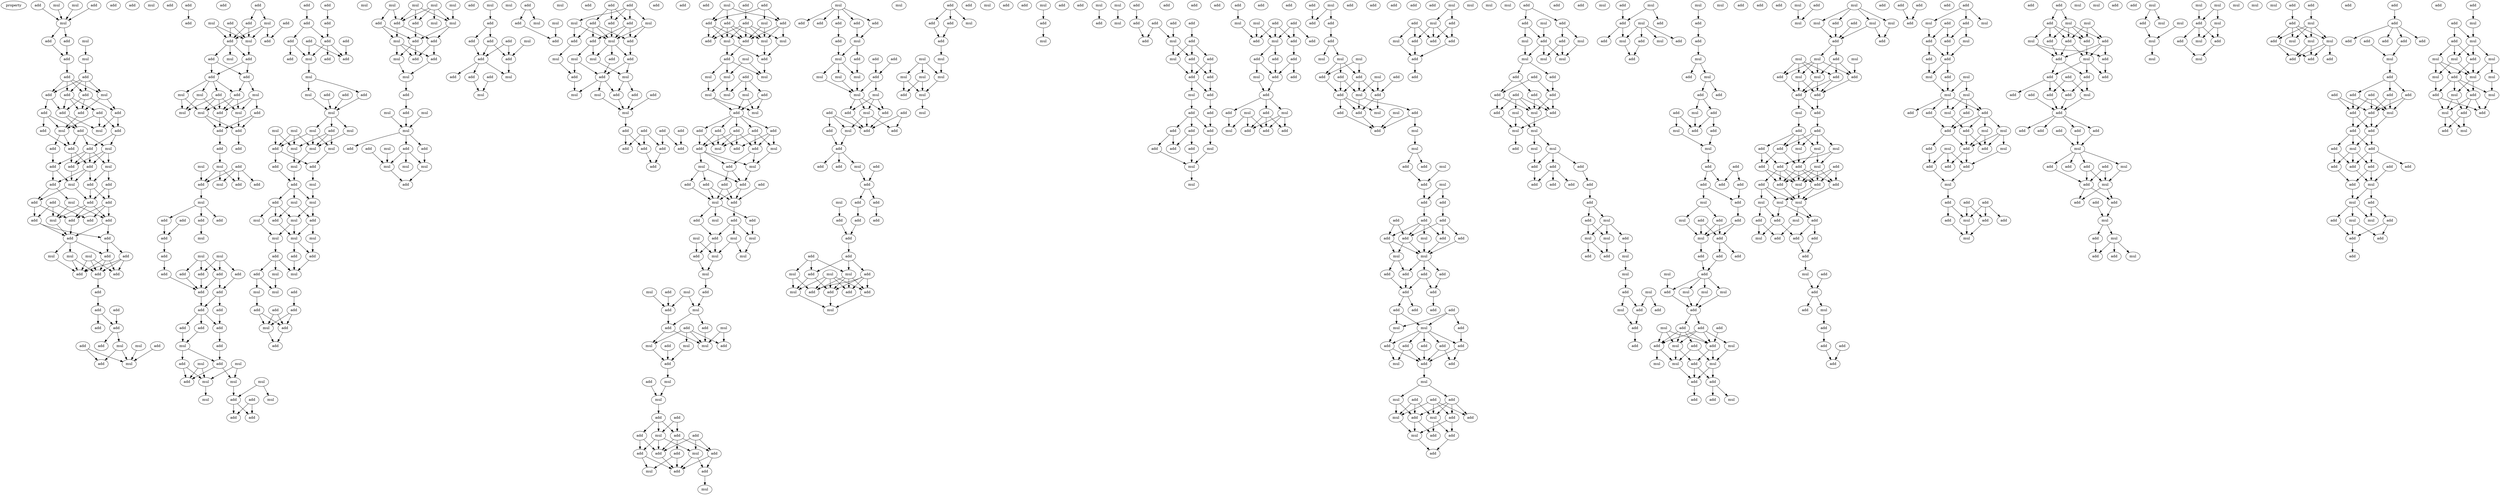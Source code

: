 digraph {
    node [fontcolor=black]
    property [mul=2,lf=1.0]
    0 [ label = add ];
    1 [ label = mul ];
    2 [ label = mul ];
    3 [ label = add ];
    4 [ label = add ];
    5 [ label = mul ];
    6 [ label = add ];
    7 [ label = add ];
    8 [ label = mul ];
    9 [ label = add ];
    10 [ label = mul ];
    11 [ label = add ];
    12 [ label = mul ];
    13 [ label = add ];
    14 [ label = add ];
    15 [ label = mul ];
    16 [ label = add ];
    17 [ label = add ];
    18 [ label = add ];
    19 [ label = add ];
    20 [ label = add ];
    21 [ label = add ];
    22 [ label = add ];
    23 [ label = add ];
    24 [ label = mul ];
    25 [ label = add ];
    26 [ label = mul ];
    27 [ label = add ];
    28 [ label = add ];
    29 [ label = add ];
    30 [ label = mul ];
    31 [ label = add ];
    32 [ label = add ];
    33 [ label = add ];
    34 [ label = mul ];
    35 [ label = add ];
    36 [ label = add ];
    37 [ label = add ];
    38 [ label = mul ];
    39 [ label = add ];
    40 [ label = add ];
    41 [ label = add ];
    42 [ label = add ];
    43 [ label = add ];
    44 [ label = mul ];
    45 [ label = add ];
    46 [ label = add ];
    47 [ label = add ];
    48 [ label = add ];
    49 [ label = mul ];
    50 [ label = add ];
    51 [ label = add ];
    52 [ label = add ];
    53 [ label = add ];
    54 [ label = mul ];
    55 [ label = mul ];
    56 [ label = add ];
    57 [ label = mul ];
    58 [ label = add ];
    59 [ label = add ];
    60 [ label = add ];
    61 [ label = add ];
    62 [ label = add ];
    63 [ label = add ];
    64 [ label = add ];
    65 [ label = add ];
    66 [ label = add ];
    67 [ label = add ];
    68 [ label = add ];
    69 [ label = add ];
    70 [ label = mul ];
    71 [ label = mul ];
    72 [ label = add ];
    73 [ label = mul ];
    74 [ label = add ];
    75 [ label = add ];
    76 [ label = add ];
    77 [ label = add ];
    78 [ label = mul ];
    79 [ label = add ];
    80 [ label = mul ];
    81 [ label = add ];
    82 [ label = add ];
    83 [ label = add ];
    84 [ label = add ];
    85 [ label = mul ];
    86 [ label = mul ];
    87 [ label = add ];
    88 [ label = add ];
    89 [ label = add ];
    90 [ label = add ];
    91 [ label = mul ];
    92 [ label = add ];
    93 [ label = mul ];
    94 [ label = add ];
    95 [ label = mul ];
    96 [ label = mul ];
    97 [ label = add ];
    98 [ label = mul ];
    99 [ label = mul ];
    100 [ label = add ];
    101 [ label = add ];
    102 [ label = add ];
    103 [ label = add ];
    104 [ label = add ];
    105 [ label = mul ];
    106 [ label = add ];
    107 [ label = mul ];
    108 [ label = add ];
    109 [ label = mul ];
    110 [ label = add ];
    111 [ label = add ];
    112 [ label = mul ];
    113 [ label = add ];
    114 [ label = add ];
    115 [ label = add ];
    116 [ label = add ];
    117 [ label = mul ];
    118 [ label = add ];
    119 [ label = add ];
    120 [ label = mul ];
    121 [ label = mul ];
    122 [ label = add ];
    123 [ label = add ];
    124 [ label = add ];
    125 [ label = add ];
    126 [ label = add ];
    127 [ label = add ];
    128 [ label = add ];
    129 [ label = add ];
    130 [ label = add ];
    131 [ label = add ];
    132 [ label = add ];
    133 [ label = add ];
    134 [ label = mul ];
    135 [ label = add ];
    136 [ label = add ];
    137 [ label = add ];
    138 [ label = mul ];
    139 [ label = mul ];
    140 [ label = mul ];
    141 [ label = add ];
    142 [ label = mul ];
    143 [ label = mul ];
    144 [ label = mul ];
    145 [ label = mul ];
    146 [ label = add ];
    147 [ label = add ];
    148 [ label = add ];
    149 [ label = add ];
    150 [ label = add ];
    151 [ label = add ];
    152 [ label = add ];
    153 [ label = add ];
    154 [ label = add ];
    155 [ label = add ];
    156 [ label = add ];
    157 [ label = add ];
    158 [ label = mul ];
    159 [ label = add ];
    160 [ label = add ];
    161 [ label = add ];
    162 [ label = mul ];
    163 [ label = mul ];
    164 [ label = mul ];
    165 [ label = add ];
    166 [ label = add ];
    167 [ label = add ];
    168 [ label = mul ];
    169 [ label = add ];
    170 [ label = mul ];
    171 [ label = mul ];
    172 [ label = mul ];
    173 [ label = mul ];
    174 [ label = add ];
    175 [ label = mul ];
    176 [ label = mul ];
    177 [ label = mul ];
    178 [ label = mul ];
    179 [ label = add ];
    180 [ label = add ];
    181 [ label = mul ];
    182 [ label = add ];
    183 [ label = mul ];
    184 [ label = mul ];
    185 [ label = add ];
    186 [ label = mul ];
    187 [ label = mul ];
    188 [ label = add ];
    189 [ label = add ];
    190 [ label = mul ];
    191 [ label = mul ];
    192 [ label = mul ];
    193 [ label = add ];
    194 [ label = add ];
    195 [ label = add ];
    196 [ label = mul ];
    197 [ label = mul ];
    198 [ label = add ];
    199 [ label = mul ];
    200 [ label = mul ];
    201 [ label = add ];
    202 [ label = add ];
    203 [ label = add ];
    204 [ label = add ];
    205 [ label = mul ];
    206 [ label = add ];
    207 [ label = add ];
    208 [ label = mul ];
    209 [ label = mul ];
    210 [ label = mul ];
    211 [ label = mul ];
    212 [ label = add ];
    213 [ label = mul ];
    214 [ label = mul ];
    215 [ label = add ];
    216 [ label = add ];
    217 [ label = mul ];
    218 [ label = add ];
    219 [ label = add ];
    220 [ label = add ];
    221 [ label = add ];
    222 [ label = mul ];
    223 [ label = mul ];
    224 [ label = add ];
    225 [ label = add ];
    226 [ label = mul ];
    227 [ label = add ];
    228 [ label = mul ];
    229 [ label = mul ];
    230 [ label = add ];
    231 [ label = add ];
    232 [ label = mul ];
    233 [ label = add ];
    234 [ label = add ];
    235 [ label = mul ];
    236 [ label = mul ];
    237 [ label = mul ];
    238 [ label = add ];
    239 [ label = mul ];
    240 [ label = add ];
    241 [ label = add ];
    242 [ label = mul ];
    243 [ label = add ];
    244 [ label = add ];
    245 [ label = add ];
    246 [ label = add ];
    247 [ label = mul ];
    248 [ label = add ];
    249 [ label = add ];
    250 [ label = mul ];
    251 [ label = add ];
    252 [ label = mul ];
    253 [ label = add ];
    254 [ label = mul ];
    255 [ label = add ];
    256 [ label = mul ];
    257 [ label = mul ];
    258 [ label = add ];
    259 [ label = add ];
    260 [ label = add ];
    261 [ label = add ];
    262 [ label = add ];
    263 [ label = add ];
    264 [ label = mul ];
    265 [ label = add ];
    266 [ label = mul ];
    267 [ label = mul ];
    268 [ label = add ];
    269 [ label = add ];
    270 [ label = add ];
    271 [ label = mul ];
    272 [ label = add ];
    273 [ label = mul ];
    274 [ label = mul ];
    275 [ label = add ];
    276 [ label = add ];
    277 [ label = add ];
    278 [ label = mul ];
    279 [ label = add ];
    280 [ label = add ];
    281 [ label = mul ];
    282 [ label = add ];
    283 [ label = mul ];
    284 [ label = mul ];
    285 [ label = add ];
    286 [ label = add ];
    287 [ label = add ];
    288 [ label = add ];
    289 [ label = add ];
    290 [ label = add ];
    291 [ label = add ];
    292 [ label = add ];
    293 [ label = add ];
    294 [ label = add ];
    295 [ label = add ];
    296 [ label = add ];
    297 [ label = add ];
    298 [ label = mul ];
    299 [ label = add ];
    300 [ label = add ];
    301 [ label = add ];
    302 [ label = mul ];
    303 [ label = add ];
    304 [ label = add ];
    305 [ label = mul ];
    306 [ label = add ];
    307 [ label = mul ];
    308 [ label = add ];
    309 [ label = mul ];
    310 [ label = add ];
    311 [ label = mul ];
    312 [ label = add ];
    313 [ label = mul ];
    314 [ label = add ];
    315 [ label = mul ];
    316 [ label = mul ];
    317 [ label = mul ];
    318 [ label = mul ];
    319 [ label = mul ];
    320 [ label = add ];
    321 [ label = mul ];
    322 [ label = add ];
    323 [ label = add ];
    324 [ label = add ];
    325 [ label = add ];
    326 [ label = add ];
    327 [ label = add ];
    328 [ label = mul ];
    329 [ label = add ];
    330 [ label = add ];
    331 [ label = add ];
    332 [ label = mul ];
    333 [ label = add ];
    334 [ label = mul ];
    335 [ label = mul ];
    336 [ label = add ];
    337 [ label = add ];
    338 [ label = add ];
    339 [ label = add ];
    340 [ label = add ];
    341 [ label = add ];
    342 [ label = mul ];
    343 [ label = add ];
    344 [ label = add ];
    345 [ label = mul ];
    346 [ label = add ];
    347 [ label = mul ];
    348 [ label = add ];
    349 [ label = mul ];
    350 [ label = mul ];
    351 [ label = add ];
    352 [ label = mul ];
    353 [ label = mul ];
    354 [ label = mul ];
    355 [ label = mul ];
    356 [ label = mul ];
    357 [ label = add ];
    358 [ label = add ];
    359 [ label = add ];
    360 [ label = mul ];
    361 [ label = add ];
    362 [ label = add ];
    363 [ label = mul ];
    364 [ label = add ];
    365 [ label = mul ];
    366 [ label = add ];
    367 [ label = mul ];
    368 [ label = add ];
    369 [ label = mul ];
    370 [ label = add ];
    371 [ label = add ];
    372 [ label = mul ];
    373 [ label = mul ];
    374 [ label = add ];
    375 [ label = add ];
    376 [ label = add ];
    377 [ label = mul ];
    378 [ label = add ];
    379 [ label = add ];
    380 [ label = add ];
    381 [ label = mul ];
    382 [ label = add ];
    383 [ label = add ];
    384 [ label = add ];
    385 [ label = add ];
    386 [ label = mul ];
    387 [ label = add ];
    388 [ label = mul ];
    389 [ label = mul ];
    390 [ label = add ];
    391 [ label = add ];
    392 [ label = add ];
    393 [ label = add ];
    394 [ label = add ];
    395 [ label = add ];
    396 [ label = mul ];
    397 [ label = add ];
    398 [ label = mul ];
    399 [ label = add ];
    400 [ label = add ];
    401 [ label = mul ];
    402 [ label = mul ];
    403 [ label = mul ];
    404 [ label = add ];
    405 [ label = mul ];
    406 [ label = mul ];
    407 [ label = mul ];
    408 [ label = add ];
    409 [ label = add ];
    410 [ label = add ];
    411 [ label = add ];
    412 [ label = add ];
    413 [ label = mul ];
    414 [ label = add ];
    415 [ label = add ];
    416 [ label = add ];
    417 [ label = add ];
    418 [ label = add ];
    419 [ label = mul ];
    420 [ label = add ];
    421 [ label = add ];
    422 [ label = add ];
    423 [ label = mul ];
    424 [ label = add ];
    425 [ label = add ];
    426 [ label = mul ];
    427 [ label = add ];
    428 [ label = add ];
    429 [ label = add ];
    430 [ label = add ];
    431 [ label = add ];
    432 [ label = add ];
    433 [ label = add ];
    434 [ label = mul ];
    435 [ label = mul ];
    436 [ label = mul ];
    437 [ label = add ];
    438 [ label = add ];
    439 [ label = add ];
    440 [ label = add ];
    441 [ label = mul ];
    442 [ label = mul ];
    443 [ label = add ];
    444 [ label = add ];
    445 [ label = mul ];
    446 [ label = add ];
    447 [ label = mul ];
    448 [ label = add ];
    449 [ label = add ];
    450 [ label = mul ];
    451 [ label = mul ];
    452 [ label = add ];
    453 [ label = mul ];
    454 [ label = mul ];
    455 [ label = mul ];
    456 [ label = add ];
    457 [ label = mul ];
    458 [ label = add ];
    459 [ label = mul ];
    460 [ label = mul ];
    461 [ label = add ];
    462 [ label = add ];
    463 [ label = mul ];
    464 [ label = add ];
    465 [ label = mul ];
    466 [ label = add ];
    467 [ label = mul ];
    468 [ label = mul ];
    469 [ label = add ];
    470 [ label = add ];
    471 [ label = add ];
    472 [ label = add ];
    473 [ label = add ];
    474 [ label = add ];
    475 [ label = add ];
    476 [ label = mul ];
    477 [ label = add ];
    478 [ label = add ];
    479 [ label = add ];
    480 [ label = mul ];
    481 [ label = add ];
    482 [ label = add ];
    483 [ label = add ];
    484 [ label = mul ];
    485 [ label = add ];
    486 [ label = add ];
    487 [ label = add ];
    488 [ label = add ];
    489 [ label = add ];
    490 [ label = add ];
    491 [ label = add ];
    492 [ label = mul ];
    493 [ label = add ];
    494 [ label = mul ];
    495 [ label = add ];
    496 [ label = mul ];
    497 [ label = add ];
    498 [ label = add ];
    499 [ label = add ];
    500 [ label = add ];
    501 [ label = mul ];
    502 [ label = mul ];
    503 [ label = mul ];
    504 [ label = add ];
    505 [ label = add ];
    506 [ label = add ];
    507 [ label = add ];
    508 [ label = add ];
    509 [ label = add ];
    510 [ label = add ];
    511 [ label = add ];
    512 [ label = add ];
    513 [ label = mul ];
    514 [ label = add ];
    515 [ label = add ];
    516 [ label = mul ];
    517 [ label = add ];
    518 [ label = add ];
    519 [ label = mul ];
    520 [ label = add ];
    521 [ label = add ];
    522 [ label = add ];
    523 [ label = mul ];
    524 [ label = add ];
    525 [ label = mul ];
    526 [ label = add ];
    527 [ label = add ];
    528 [ label = add ];
    529 [ label = mul ];
    530 [ label = mul ];
    531 [ label = mul ];
    532 [ label = mul ];
    533 [ label = add ];
    534 [ label = add ];
    535 [ label = add ];
    536 [ label = add ];
    537 [ label = mul ];
    538 [ label = add ];
    539 [ label = add ];
    540 [ label = mul ];
    541 [ label = add ];
    542 [ label = add ];
    543 [ label = add ];
    544 [ label = mul ];
    545 [ label = mul ];
    546 [ label = add ];
    547 [ label = mul ];
    548 [ label = add ];
    549 [ label = add ];
    550 [ label = mul ];
    551 [ label = add ];
    552 [ label = add ];
    553 [ label = mul ];
    554 [ label = add ];
    555 [ label = add ];
    556 [ label = add ];
    557 [ label = add ];
    558 [ label = add ];
    559 [ label = add ];
    560 [ label = add ];
    561 [ label = add ];
    562 [ label = mul ];
    563 [ label = add ];
    564 [ label = mul ];
    565 [ label = mul ];
    566 [ label = add ];
    567 [ label = add ];
    568 [ label = add ];
    569 [ label = add ];
    570 [ label = add ];
    571 [ label = add ];
    572 [ label = add ];
    573 [ label = add ];
    574 [ label = add ];
    575 [ label = add ];
    576 [ label = mul ];
    577 [ label = mul ];
    578 [ label = add ];
    579 [ label = add ];
    580 [ label = add ];
    581 [ label = add ];
    582 [ label = add ];
    583 [ label = add ];
    584 [ label = add ];
    585 [ label = add ];
    586 [ label = mul ];
    587 [ label = mul ];
    588 [ label = add ];
    589 [ label = mul ];
    590 [ label = add ];
    591 [ label = add ];
    592 [ label = mul ];
    593 [ label = add ];
    594 [ label = add ];
    595 [ label = mul ];
    596 [ label = add ];
    597 [ label = mul ];
    598 [ label = add ];
    599 [ label = add ];
    600 [ label = add ];
    601 [ label = add ];
    602 [ label = add ];
    603 [ label = add ];
    604 [ label = add ];
    605 [ label = mul ];
    606 [ label = mul ];
    607 [ label = add ];
    608 [ label = mul ];
    609 [ label = add ];
    610 [ label = add ];
    611 [ label = add ];
    612 [ label = add ];
    613 [ label = mul ];
    614 [ label = mul ];
    615 [ label = add ];
    616 [ label = mul ];
    617 [ label = add ];
    618 [ label = add ];
    619 [ label = add ];
    620 [ label = mul ];
    621 [ label = add ];
    622 [ label = mul ];
    623 [ label = mul ];
    624 [ label = add ];
    625 [ label = add ];
    626 [ label = mul ];
    627 [ label = mul ];
    628 [ label = mul ];
    629 [ label = add ];
    630 [ label = add ];
    631 [ label = add ];
    632 [ label = add ];
    633 [ label = add ];
    634 [ label = add ];
    635 [ label = add ];
    636 [ label = mul ];
    637 [ label = mul ];
    638 [ label = add ];
    639 [ label = add ];
    640 [ label = mul ];
    641 [ label = mul ];
    642 [ label = add ];
    643 [ label = add ];
    644 [ label = mul ];
    645 [ label = mul ];
    646 [ label = add ];
    647 [ label = add ];
    648 [ label = add ];
    649 [ label = add ];
    650 [ label = add ];
    651 [ label = add ];
    652 [ label = add ];
    653 [ label = add ];
    654 [ label = mul ];
    655 [ label = add ];
    656 [ label = add ];
    657 [ label = mul ];
    658 [ label = mul ];
    659 [ label = add ];
    660 [ label = add ];
    661 [ label = mul ];
    662 [ label = add ];
    663 [ label = mul ];
    664 [ label = mul ];
    665 [ label = mul ];
    666 [ label = add ];
    667 [ label = add ];
    668 [ label = mul ];
    669 [ label = add ];
    670 [ label = add ];
    671 [ label = add ];
    672 [ label = add ];
    673 [ label = mul ];
    674 [ label = mul ];
    675 [ label = add ];
    676 [ label = add ];
    677 [ label = add ];
    678 [ label = mul ];
    679 [ label = mul ];
    680 [ label = add ];
    681 [ label = add ];
    682 [ label = add ];
    683 [ label = mul ];
    684 [ label = mul ];
    685 [ label = add ];
    686 [ label = add ];
    687 [ label = add ];
    688 [ label = mul ];
    689 [ label = add ];
    690 [ label = mul ];
    691 [ label = add ];
    692 [ label = add ];
    693 [ label = mul ];
    694 [ label = add ];
    695 [ label = add ];
    696 [ label = add ];
    697 [ label = add ];
    698 [ label = add ];
    699 [ label = mul ];
    700 [ label = mul ];
    701 [ label = add ];
    702 [ label = add ];
    703 [ label = add ];
    704 [ label = add ];
    705 [ label = add ];
    706 [ label = add ];
    707 [ label = add ];
    708 [ label = mul ];
    709 [ label = mul ];
    710 [ label = add ];
    711 [ label = add ];
    712 [ label = add ];
    713 [ label = add ];
    714 [ label = mul ];
    715 [ label = add ];
    716 [ label = add ];
    717 [ label = add ];
    718 [ label = mul ];
    719 [ label = add ];
    720 [ label = add ];
    721 [ label = mul ];
    722 [ label = mul ];
    723 [ label = mul ];
    724 [ label = add ];
    725 [ label = add ];
    726 [ label = add ];
    727 [ label = add ];
    728 [ label = mul ];
    729 [ label = add ];
    730 [ label = mul ];
    731 [ label = add ];
    732 [ label = mul ];
    733 [ label = add ];
    734 [ label = mul ];
    735 [ label = add ];
    736 [ label = mul ];
    737 [ label = mul ];
    738 [ label = add ];
    739 [ label = add ];
    740 [ label = add ];
    741 [ label = add ];
    742 [ label = mul ];
    743 [ label = mul ];
    744 [ label = add ];
    745 [ label = mul ];
    746 [ label = mul ];
    747 [ label = mul ];
    748 [ label = mul ];
    749 [ label = mul ];
    750 [ label = add ];
    751 [ label = add ];
    752 [ label = add ];
    753 [ label = add ];
    754 [ label = mul ];
    755 [ label = mul ];
    756 [ label = mul ];
    757 [ label = add ];
    758 [ label = add ];
    759 [ label = mul ];
    760 [ label = add ];
    761 [ label = add ];
    762 [ label = mul ];
    763 [ label = add ];
    764 [ label = add ];
    765 [ label = add ];
    766 [ label = mul ];
    767 [ label = add ];
    768 [ label = add ];
    769 [ label = add ];
    770 [ label = add ];
    771 [ label = mul ];
    772 [ label = mul ];
    773 [ label = mul ];
    774 [ label = add ];
    775 [ label = add ];
    776 [ label = add ];
    777 [ label = mul ];
    778 [ label = add ];
    779 [ label = add ];
    780 [ label = add ];
    781 [ label = add ];
    782 [ label = add ];
    783 [ label = mul ];
    784 [ label = add ];
    785 [ label = mul ];
    786 [ label = mul ];
    787 [ label = mul ];
    788 [ label = add ];
    789 [ label = add ];
    790 [ label = mul ];
    791 [ label = add ];
    792 [ label = mul ];
    793 [ label = add ];
    794 [ label = add ];
    795 [ label = add ];
    796 [ label = add ];
    797 [ label = add ];
    798 [ label = mul ];
    799 [ label = add ];
    800 [ label = add ];
    801 [ label = add ];
    802 [ label = add ];
    803 [ label = add ];
    804 [ label = mul ];
    805 [ label = add ];
    806 [ label = add ];
    807 [ label = add ];
    808 [ label = add ];
    809 [ label = add ];
    810 [ label = add ];
    811 [ label = add ];
    812 [ label = add ];
    813 [ label = mul ];
    814 [ label = add ];
    815 [ label = mul ];
    816 [ label = mul ];
    817 [ label = add ];
    818 [ label = add ];
    819 [ label = add ];
    820 [ label = add ];
    821 [ label = mul ];
    822 [ label = mul ];
    823 [ label = add ];
    824 [ label = mul ];
    825 [ label = mul ];
    826 [ label = add ];
    827 [ label = add ];
    828 [ label = add ];
    829 [ label = add ];
    830 [ label = mul ];
    831 [ label = mul ];
    832 [ label = mul ];
    833 [ label = add ];
    834 [ label = add ];
    835 [ label = mul ];
    836 [ label = mul ];
    837 [ label = add ];
    838 [ label = add ];
    839 [ label = add ];
    840 [ label = add ];
    841 [ label = add ];
    842 [ label = add ];
    843 [ label = mul ];
    844 [ label = add ];
    845 [ label = add ];
    846 [ label = add ];
    847 [ label = add ];
    848 [ label = mul ];
    849 [ label = add ];
    850 [ label = add ];
    851 [ label = mul ];
    852 [ label = add ];
    853 [ label = mul ];
    854 [ label = mul ];
    855 [ label = add ];
    856 [ label = add ];
    857 [ label = add ];
    858 [ label = add ];
    859 [ label = mul ];
    860 [ label = add ];
    861 [ label = mul ];
    862 [ label = add ];
    863 [ label = add ];
    864 [ label = add ];
    865 [ label = add ];
    866 [ label = add ];
    867 [ label = add ];
    868 [ label = add ];
    869 [ label = add ];
    870 [ label = mul ];
    871 [ label = add ];
    872 [ label = add ];
    873 [ label = add ];
    874 [ label = add ];
    875 [ label = add ];
    876 [ label = add ];
    877 [ label = add ];
    878 [ label = add ];
    879 [ label = mul ];
    880 [ label = add ];
    881 [ label = mul ];
    882 [ label = add ];
    883 [ label = add ];
    884 [ label = add ];
    885 [ label = mul ];
    886 [ label = add ];
    887 [ label = mul ];
    888 [ label = add ];
    889 [ label = add ];
    890 [ label = add ];
    891 [ label = mul ];
    892 [ label = mul ];
    893 [ label = add ];
    894 [ label = mul ];
    895 [ label = add ];
    896 [ label = mul ];
    897 [ label = add ];
    898 [ label = add ];
    899 [ label = add ];
    900 [ label = mul ];
    901 [ label = mul ];
    902 [ label = add ];
    903 [ label = mul ];
    904 [ label = mul ];
    905 [ label = mul ];
    906 [ label = mul ];
    907 [ label = mul ];
    908 [ label = mul ];
    909 [ label = add ];
    910 [ label = mul ];
    911 [ label = add ];
    912 [ label = mul ];
    913 [ label = mul ];
    914 [ label = add ];
    915 [ label = mul ];
    916 [ label = mul ];
    917 [ label = add ];
    918 [ label = add ];
    919 [ label = add ];
    920 [ label = add ];
    921 [ label = mul ];
    922 [ label = mul ];
    923 [ label = mul ];
    924 [ label = add ];
    925 [ label = mul ];
    926 [ label = add ];
    927 [ label = add ];
    928 [ label = add ];
    929 [ label = add ];
    930 [ label = add ];
    931 [ label = add ];
    932 [ label = add ];
    933 [ label = add ];
    934 [ label = add ];
    935 [ label = add ];
    936 [ label = mul ];
    937 [ label = add ];
    938 [ label = add ];
    939 [ label = add ];
    940 [ label = add ];
    941 [ label = add ];
    942 [ label = add ];
    943 [ label = add ];
    944 [ label = add ];
    945 [ label = mul ];
    946 [ label = add ];
    947 [ label = add ];
    948 [ label = add ];
    949 [ label = add ];
    950 [ label = add ];
    951 [ label = mul ];
    952 [ label = add ];
    953 [ label = add ];
    954 [ label = add ];
    955 [ label = add ];
    956 [ label = add ];
    957 [ label = add ];
    958 [ label = mul ];
    959 [ label = mul ];
    960 [ label = add ];
    961 [ label = add ];
    962 [ label = mul ];
    963 [ label = mul ];
    964 [ label = add ];
    965 [ label = add ];
    966 [ label = add ];
    967 [ label = add ];
    968 [ label = add ];
    969 [ label = mul ];
    970 [ label = add ];
    971 [ label = mul ];
    972 [ label = add ];
    973 [ label = mul ];
    974 [ label = add ];
    975 [ label = mul ];
    976 [ label = mul ];
    977 [ label = add ];
    978 [ label = mul ];
    979 [ label = mul ];
    980 [ label = mul ];
    981 [ label = mul ];
    982 [ label = add ];
    983 [ label = mul ];
    984 [ label = add ];
    985 [ label = mul ];
    986 [ label = add ];
    987 [ label = add ];
    988 [ label = add ];
    989 [ label = mul ];
    0 -> 5 [ name = 0 ];
    1 -> 5 [ name = 1 ];
    2 -> 5 [ name = 2 ];
    4 -> 5 [ name = 3 ];
    5 -> 6 [ name = 4 ];
    5 -> 9 [ name = 5 ];
    6 -> 11 [ name = 6 ];
    9 -> 11 [ name = 7 ];
    10 -> 12 [ name = 8 ];
    11 -> 13 [ name = 9 ];
    12 -> 14 [ name = 10 ];
    13 -> 15 [ name = 11 ];
    13 -> 16 [ name = 12 ];
    13 -> 17 [ name = 13 ];
    13 -> 18 [ name = 14 ];
    14 -> 15 [ name = 15 ];
    14 -> 16 [ name = 16 ];
    14 -> 17 [ name = 17 ];
    14 -> 18 [ name = 18 ];
    15 -> 21 [ name = 19 ];
    15 -> 23 [ name = 20 ];
    16 -> 19 [ name = 21 ];
    16 -> 20 [ name = 22 ];
    16 -> 21 [ name = 23 ];
    17 -> 20 [ name = 24 ];
    17 -> 22 [ name = 25 ];
    18 -> 20 [ name = 26 ];
    18 -> 21 [ name = 27 ];
    18 -> 23 [ name = 28 ];
    19 -> 24 [ name = 29 ];
    19 -> 26 [ name = 30 ];
    19 -> 27 [ name = 31 ];
    20 -> 25 [ name = 32 ];
    20 -> 26 [ name = 33 ];
    21 -> 24 [ name = 34 ];
    22 -> 24 [ name = 35 ];
    22 -> 25 [ name = 36 ];
    22 -> 28 [ name = 37 ];
    23 -> 26 [ name = 38 ];
    23 -> 27 [ name = 39 ];
    24 -> 31 [ name = 40 ];
    24 -> 32 [ name = 41 ];
    25 -> 29 [ name = 42 ];
    25 -> 30 [ name = 43 ];
    25 -> 31 [ name = 44 ];
    27 -> 29 [ name = 45 ];
    27 -> 30 [ name = 46 ];
    28 -> 31 [ name = 47 ];
    29 -> 33 [ name = 48 ];
    29 -> 34 [ name = 49 ];
    29 -> 35 [ name = 50 ];
    29 -> 36 [ name = 51 ];
    30 -> 33 [ name = 52 ];
    30 -> 34 [ name = 53 ];
    30 -> 35 [ name = 54 ];
    31 -> 33 [ name = 55 ];
    31 -> 35 [ name = 56 ];
    32 -> 36 [ name = 57 ];
    33 -> 37 [ name = 58 ];
    33 -> 38 [ name = 59 ];
    33 -> 40 [ name = 60 ];
    34 -> 37 [ name = 61 ];
    34 -> 39 [ name = 62 ];
    35 -> 38 [ name = 63 ];
    36 -> 38 [ name = 64 ];
    36 -> 40 [ name = 65 ];
    37 -> 42 [ name = 66 ];
    37 -> 43 [ name = 67 ];
    38 -> 42 [ name = 68 ];
    38 -> 45 [ name = 69 ];
    39 -> 42 [ name = 70 ];
    39 -> 43 [ name = 71 ];
    40 -> 44 [ name = 72 ];
    40 -> 45 [ name = 73 ];
    41 -> 46 [ name = 74 ];
    41 -> 49 [ name = 75 ];
    41 -> 50 [ name = 76 ];
    42 -> 47 [ name = 77 ];
    42 -> 48 [ name = 78 ];
    42 -> 49 [ name = 79 ];
    43 -> 46 [ name = 80 ];
    43 -> 47 [ name = 81 ];
    43 -> 48 [ name = 82 ];
    44 -> 47 [ name = 83 ];
    44 -> 49 [ name = 84 ];
    45 -> 48 [ name = 85 ];
    45 -> 50 [ name = 86 ];
    47 -> 51 [ name = 87 ];
    47 -> 52 [ name = 88 ];
    48 -> 51 [ name = 89 ];
    49 -> 51 [ name = 90 ];
    50 -> 51 [ name = 91 ];
    50 -> 52 [ name = 92 ];
    51 -> 54 [ name = 93 ];
    51 -> 56 [ name = 94 ];
    51 -> 57 [ name = 95 ];
    52 -> 53 [ name = 96 ];
    52 -> 56 [ name = 97 ];
    53 -> 58 [ name = 98 ];
    53 -> 59 [ name = 99 ];
    53 -> 60 [ name = 100 ];
    54 -> 58 [ name = 101 ];
    55 -> 58 [ name = 102 ];
    55 -> 59 [ name = 103 ];
    55 -> 60 [ name = 104 ];
    56 -> 58 [ name = 105 ];
    56 -> 59 [ name = 106 ];
    56 -> 60 [ name = 107 ];
    57 -> 58 [ name = 108 ];
    57 -> 60 [ name = 109 ];
    60 -> 61 [ name = 110 ];
    61 -> 62 [ name = 111 ];
    62 -> 65 [ name = 112 ];
    62 -> 66 [ name = 113 ];
    64 -> 66 [ name = 114 ];
    66 -> 69 [ name = 115 ];
    66 -> 71 [ name = 116 ];
    67 -> 73 [ name = 117 ];
    68 -> 72 [ name = 118 ];
    68 -> 73 [ name = 119 ];
    70 -> 73 [ name = 120 ];
    71 -> 72 [ name = 121 ];
    71 -> 73 [ name = 122 ];
    74 -> 75 [ name = 123 ];
    77 -> 79 [ name = 124 ];
    77 -> 80 [ name = 125 ];
    78 -> 83 [ name = 126 ];
    78 -> 85 [ name = 127 ];
    79 -> 83 [ name = 128 ];
    79 -> 85 [ name = 129 ];
    80 -> 83 [ name = 130 ];
    80 -> 84 [ name = 131 ];
    80 -> 85 [ name = 132 ];
    81 -> 83 [ name = 133 ];
    81 -> 85 [ name = 134 ];
    82 -> 84 [ name = 135 ];
    83 -> 86 [ name = 136 ];
    83 -> 87 [ name = 137 ];
    83 -> 88 [ name = 138 ];
    85 -> 88 [ name = 139 ];
    87 -> 89 [ name = 140 ];
    87 -> 90 [ name = 141 ];
    88 -> 89 [ name = 142 ];
    88 -> 90 [ name = 143 ];
    89 -> 92 [ name = 144 ];
    89 -> 93 [ name = 145 ];
    90 -> 91 [ name = 146 ];
    90 -> 92 [ name = 147 ];
    90 -> 94 [ name = 148 ];
    90 -> 95 [ name = 149 ];
    91 -> 96 [ name = 150 ];
    91 -> 99 [ name = 151 ];
    92 -> 96 [ name = 152 ];
    92 -> 97 [ name = 153 ];
    92 -> 98 [ name = 154 ];
    93 -> 97 [ name = 155 ];
    93 -> 98 [ name = 156 ];
    93 -> 100 [ name = 157 ];
    94 -> 96 [ name = 158 ];
    94 -> 97 [ name = 159 ];
    94 -> 98 [ name = 160 ];
    94 -> 99 [ name = 161 ];
    95 -> 97 [ name = 162 ];
    95 -> 99 [ name = 163 ];
    96 -> 101 [ name = 164 ];
    96 -> 102 [ name = 165 ];
    97 -> 101 [ name = 166 ];
    98 -> 102 [ name = 167 ];
    100 -> 101 [ name = 168 ];
    100 -> 102 [ name = 169 ];
    101 -> 103 [ name = 170 ];
    102 -> 104 [ name = 171 ];
    103 -> 105 [ name = 172 ];
    105 -> 108 [ name = 173 ];
    105 -> 109 [ name = 174 ];
    105 -> 110 [ name = 175 ];
    106 -> 108 [ name = 176 ];
    106 -> 109 [ name = 177 ];
    106 -> 110 [ name = 178 ];
    106 -> 111 [ name = 179 ];
    107 -> 108 [ name = 180 ];
    108 -> 112 [ name = 181 ];
    112 -> 113 [ name = 182 ];
    112 -> 115 [ name = 183 ];
    112 -> 116 [ name = 184 ];
    113 -> 117 [ name = 185 ];
    114 -> 118 [ name = 186 ];
    115 -> 118 [ name = 187 ];
    118 -> 119 [ name = 188 ];
    119 -> 126 [ name = 189 ];
    120 -> 122 [ name = 190 ];
    120 -> 124 [ name = 191 ];
    120 -> 125 [ name = 192 ];
    121 -> 122 [ name = 193 ];
    121 -> 123 [ name = 194 ];
    121 -> 125 [ name = 195 ];
    122 -> 127 [ name = 196 ];
    122 -> 128 [ name = 197 ];
    123 -> 128 [ name = 198 ];
    124 -> 127 [ name = 199 ];
    125 -> 127 [ name = 200 ];
    126 -> 127 [ name = 201 ];
    127 -> 129 [ name = 202 ];
    128 -> 129 [ name = 203 ];
    128 -> 130 [ name = 204 ];
    129 -> 131 [ name = 205 ];
    129 -> 132 [ name = 206 ];
    129 -> 133 [ name = 207 ];
    130 -> 133 [ name = 208 ];
    131 -> 134 [ name = 209 ];
    132 -> 134 [ name = 210 ];
    133 -> 135 [ name = 211 ];
    134 -> 136 [ name = 212 ];
    134 -> 137 [ name = 213 ];
    135 -> 136 [ name = 214 ];
    136 -> 141 [ name = 215 ];
    136 -> 142 [ name = 216 ];
    137 -> 140 [ name = 217 ];
    137 -> 141 [ name = 218 ];
    138 -> 140 [ name = 219 ];
    138 -> 142 [ name = 220 ];
    139 -> 140 [ name = 221 ];
    139 -> 141 [ name = 222 ];
    140 -> 145 [ name = 223 ];
    142 -> 146 [ name = 224 ];
    143 -> 144 [ name = 225 ];
    143 -> 146 [ name = 226 ];
    146 -> 148 [ name = 227 ];
    146 -> 149 [ name = 228 ];
    147 -> 148 [ name = 229 ];
    147 -> 149 [ name = 230 ];
    150 -> 152 [ name = 231 ];
    151 -> 153 [ name = 232 ];
    152 -> 155 [ name = 233 ];
    152 -> 157 [ name = 234 ];
    153 -> 157 [ name = 235 ];
    154 -> 158 [ name = 236 ];
    154 -> 160 [ name = 237 ];
    155 -> 158 [ name = 238 ];
    155 -> 161 [ name = 239 ];
    156 -> 160 [ name = 240 ];
    157 -> 158 [ name = 241 ];
    157 -> 159 [ name = 242 ];
    157 -> 160 [ name = 243 ];
    158 -> 162 [ name = 244 ];
    162 -> 164 [ name = 245 ];
    162 -> 167 [ name = 246 ];
    164 -> 168 [ name = 247 ];
    165 -> 168 [ name = 248 ];
    166 -> 168 [ name = 249 ];
    167 -> 168 [ name = 250 ];
    168 -> 169 [ name = 251 ];
    168 -> 170 [ name = 252 ];
    168 -> 171 [ name = 253 ];
    169 -> 175 [ name = 254 ];
    169 -> 176 [ name = 255 ];
    169 -> 177 [ name = 256 ];
    170 -> 175 [ name = 257 ];
    171 -> 174 [ name = 258 ];
    171 -> 175 [ name = 259 ];
    171 -> 176 [ name = 260 ];
    172 -> 174 [ name = 261 ];
    172 -> 175 [ name = 262 ];
    172 -> 177 [ name = 263 ];
    173 -> 174 [ name = 264 ];
    173 -> 177 [ name = 265 ];
    174 -> 179 [ name = 266 ];
    174 -> 180 [ name = 267 ];
    175 -> 178 [ name = 268 ];
    176 -> 179 [ name = 269 ];
    177 -> 178 [ name = 270 ];
    178 -> 182 [ name = 271 ];
    179 -> 181 [ name = 272 ];
    180 -> 182 [ name = 273 ];
    181 -> 183 [ name = 274 ];
    182 -> 183 [ name = 275 ];
    182 -> 184 [ name = 276 ];
    182 -> 185 [ name = 277 ];
    183 -> 187 [ name = 278 ];
    183 -> 188 [ name = 279 ];
    184 -> 188 [ name = 280 ];
    184 -> 189 [ name = 281 ];
    185 -> 186 [ name = 282 ];
    185 -> 187 [ name = 283 ];
    185 -> 189 [ name = 284 ];
    186 -> 190 [ name = 285 ];
    187 -> 190 [ name = 286 ];
    187 -> 191 [ name = 287 ];
    188 -> 191 [ name = 288 ];
    188 -> 192 [ name = 289 ];
    189 -> 191 [ name = 290 ];
    190 -> 194 [ name = 291 ];
    191 -> 193 [ name = 292 ];
    191 -> 195 [ name = 293 ];
    192 -> 195 [ name = 294 ];
    193 -> 197 [ name = 295 ];
    194 -> 196 [ name = 296 ];
    194 -> 197 [ name = 297 ];
    194 -> 198 [ name = 298 ];
    195 -> 197 [ name = 299 ];
    196 -> 200 [ name = 300 ];
    198 -> 199 [ name = 301 ];
    198 -> 200 [ name = 302 ];
    199 -> 203 [ name = 303 ];
    201 -> 204 [ name = 304 ];
    202 -> 205 [ name = 305 ];
    202 -> 206 [ name = 306 ];
    203 -> 205 [ name = 307 ];
    203 -> 206 [ name = 308 ];
    204 -> 205 [ name = 309 ];
    204 -> 206 [ name = 310 ];
    205 -> 207 [ name = 311 ];
    206 -> 207 [ name = 312 ];
    208 -> 213 [ name = 313 ];
    208 -> 215 [ name = 314 ];
    208 -> 216 [ name = 315 ];
    209 -> 213 [ name = 316 ];
    209 -> 214 [ name = 317 ];
    209 -> 215 [ name = 318 ];
    209 -> 216 [ name = 319 ];
    210 -> 213 [ name = 320 ];
    211 -> 212 [ name = 321 ];
    211 -> 216 [ name = 322 ];
    212 -> 217 [ name = 323 ];
    212 -> 219 [ name = 324 ];
    213 -> 218 [ name = 325 ];
    213 -> 219 [ name = 326 ];
    215 -> 219 [ name = 327 ];
    216 -> 217 [ name = 328 ];
    216 -> 218 [ name = 329 ];
    217 -> 220 [ name = 330 ];
    217 -> 221 [ name = 331 ];
    217 -> 222 [ name = 332 ];
    218 -> 220 [ name = 333 ];
    218 -> 221 [ name = 334 ];
    219 -> 220 [ name = 335 ];
    219 -> 222 [ name = 336 ];
    221 -> 223 [ name = 337 ];
    222 -> 223 [ name = 338 ];
    223 -> 225 [ name = 339 ];
    225 -> 227 [ name = 340 ];
    226 -> 229 [ name = 341 ];
    227 -> 229 [ name = 342 ];
    228 -> 229 [ name = 343 ];
    229 -> 230 [ name = 344 ];
    229 -> 231 [ name = 345 ];
    229 -> 233 [ name = 346 ];
    231 -> 235 [ name = 347 ];
    231 -> 236 [ name = 348 ];
    231 -> 237 [ name = 349 ];
    232 -> 236 [ name = 350 ];
    233 -> 237 [ name = 351 ];
    234 -> 236 [ name = 352 ];
    236 -> 238 [ name = 353 ];
    237 -> 238 [ name = 354 ];
    239 -> 240 [ name = 355 ];
    240 -> 241 [ name = 356 ];
    240 -> 244 [ name = 357 ];
    241 -> 245 [ name = 358 ];
    241 -> 246 [ name = 359 ];
    242 -> 246 [ name = 360 ];
    243 -> 245 [ name = 361 ];
    243 -> 246 [ name = 362 ];
    244 -> 245 [ name = 363 ];
    245 -> 247 [ name = 364 ];
    245 -> 248 [ name = 365 ];
    245 -> 251 [ name = 366 ];
    246 -> 247 [ name = 367 ];
    248 -> 252 [ name = 368 ];
    249 -> 252 [ name = 369 ];
    253 -> 255 [ name = 370 ];
    253 -> 256 [ name = 371 ];
    254 -> 258 [ name = 372 ];
    255 -> 258 [ name = 373 ];
    260 -> 263 [ name = 374 ];
    260 -> 264 [ name = 375 ];
    260 -> 265 [ name = 376 ];
    260 -> 266 [ name = 377 ];
    261 -> 262 [ name = 378 ];
    261 -> 263 [ name = 379 ];
    261 -> 265 [ name = 380 ];
    262 -> 267 [ name = 381 ];
    262 -> 268 [ name = 382 ];
    262 -> 269 [ name = 383 ];
    262 -> 270 [ name = 384 ];
    263 -> 267 [ name = 385 ];
    263 -> 268 [ name = 386 ];
    263 -> 270 [ name = 387 ];
    264 -> 267 [ name = 388 ];
    264 -> 269 [ name = 389 ];
    265 -> 267 [ name = 390 ];
    266 -> 267 [ name = 391 ];
    266 -> 268 [ name = 392 ];
    267 -> 272 [ name = 393 ];
    267 -> 274 [ name = 394 ];
    267 -> 275 [ name = 395 ];
    268 -> 272 [ name = 396 ];
    269 -> 271 [ name = 397 ];
    270 -> 273 [ name = 398 ];
    270 -> 274 [ name = 399 ];
    271 -> 276 [ name = 400 ];
    272 -> 277 [ name = 401 ];
    272 -> 278 [ name = 402 ];
    273 -> 276 [ name = 403 ];
    273 -> 277 [ name = 404 ];
    274 -> 278 [ name = 405 ];
    275 -> 277 [ name = 406 ];
    276 -> 281 [ name = 407 ];
    277 -> 280 [ name = 408 ];
    277 -> 281 [ name = 409 ];
    277 -> 283 [ name = 410 ];
    278 -> 279 [ name = 411 ];
    278 -> 280 [ name = 412 ];
    279 -> 284 [ name = 413 ];
    280 -> 284 [ name = 414 ];
    282 -> 284 [ name = 415 ];
    283 -> 284 [ name = 416 ];
    284 -> 285 [ name = 417 ];
    285 -> 290 [ name = 418 ];
    285 -> 292 [ name = 419 ];
    286 -> 291 [ name = 420 ];
    287 -> 289 [ name = 421 ];
    287 -> 290 [ name = 422 ];
    287 -> 292 [ name = 423 ];
    288 -> 289 [ name = 424 ];
    288 -> 291 [ name = 425 ];
    289 -> 293 [ name = 426 ];
    292 -> 293 [ name = 427 ];
    297 -> 303 [ name = 428 ];
    298 -> 300 [ name = 429 ];
    298 -> 301 [ name = 430 ];
    298 -> 304 [ name = 431 ];
    299 -> 300 [ name = 432 ];
    299 -> 301 [ name = 433 ];
    299 -> 302 [ name = 434 ];
    300 -> 305 [ name = 435 ];
    300 -> 307 [ name = 436 ];
    300 -> 308 [ name = 437 ];
    301 -> 306 [ name = 438 ];
    301 -> 308 [ name = 439 ];
    301 -> 309 [ name = 440 ];
    302 -> 305 [ name = 441 ];
    302 -> 308 [ name = 442 ];
    303 -> 305 [ name = 443 ];
    303 -> 306 [ name = 444 ];
    303 -> 307 [ name = 445 ];
    303 -> 308 [ name = 446 ];
    303 -> 309 [ name = 447 ];
    304 -> 305 [ name = 448 ];
    304 -> 306 [ name = 449 ];
    304 -> 308 [ name = 450 ];
    304 -> 309 [ name = 451 ];
    305 -> 312 [ name = 452 ];
    307 -> 312 [ name = 453 ];
    308 -> 310 [ name = 454 ];
    309 -> 310 [ name = 455 ];
    309 -> 312 [ name = 456 ];
    310 -> 313 [ name = 457 ];
    310 -> 315 [ name = 458 ];
    310 -> 316 [ name = 459 ];
    311 -> 315 [ name = 460 ];
    311 -> 316 [ name = 461 ];
    312 -> 315 [ name = 462 ];
    313 -> 319 [ name = 463 ];
    314 -> 317 [ name = 464 ];
    314 -> 318 [ name = 465 ];
    314 -> 320 [ name = 466 ];
    316 -> 317 [ name = 467 ];
    316 -> 319 [ name = 468 ];
    318 -> 321 [ name = 469 ];
    318 -> 322 [ name = 470 ];
    319 -> 321 [ name = 471 ];
    319 -> 322 [ name = 472 ];
    320 -> 321 [ name = 473 ];
    320 -> 322 [ name = 474 ];
    322 -> 323 [ name = 475 ];
    322 -> 324 [ name = 476 ];
    322 -> 325 [ name = 477 ];
    322 -> 326 [ name = 478 ];
    322 -> 327 [ name = 479 ];
    323 -> 329 [ name = 480 ];
    323 -> 330 [ name = 481 ];
    323 -> 331 [ name = 482 ];
    323 -> 332 [ name = 483 ];
    324 -> 330 [ name = 484 ];
    324 -> 332 [ name = 485 ];
    325 -> 328 [ name = 486 ];
    325 -> 329 [ name = 487 ];
    325 -> 332 [ name = 488 ];
    326 -> 330 [ name = 489 ];
    326 -> 331 [ name = 490 ];
    326 -> 332 [ name = 491 ];
    327 -> 328 [ name = 492 ];
    327 -> 329 [ name = 493 ];
    327 -> 331 [ name = 494 ];
    328 -> 334 [ name = 495 ];
    329 -> 333 [ name = 496 ];
    329 -> 334 [ name = 497 ];
    330 -> 333 [ name = 498 ];
    330 -> 334 [ name = 499 ];
    330 -> 335 [ name = 500 ];
    333 -> 337 [ name = 501 ];
    333 -> 339 [ name = 502 ];
    334 -> 339 [ name = 503 ];
    335 -> 336 [ name = 504 ];
    335 -> 339 [ name = 505 ];
    335 -> 340 [ name = 506 ];
    336 -> 341 [ name = 507 ];
    336 -> 342 [ name = 508 ];
    337 -> 341 [ name = 509 ];
    337 -> 342 [ name = 510 ];
    338 -> 341 [ name = 511 ];
    339 -> 341 [ name = 512 ];
    339 -> 342 [ name = 513 ];
    340 -> 342 [ name = 514 ];
    341 -> 344 [ name = 515 ];
    342 -> 343 [ name = 516 ];
    342 -> 345 [ name = 517 ];
    342 -> 346 [ name = 518 ];
    343 -> 348 [ name = 519 ];
    344 -> 347 [ name = 520 ];
    344 -> 348 [ name = 521 ];
    344 -> 350 [ name = 522 ];
    346 -> 347 [ name = 523 ];
    347 -> 352 [ name = 524 ];
    348 -> 351 [ name = 525 ];
    348 -> 353 [ name = 526 ];
    349 -> 351 [ name = 527 ];
    349 -> 353 [ name = 528 ];
    350 -> 352 [ name = 529 ];
    350 -> 353 [ name = 530 ];
    351 -> 354 [ name = 531 ];
    353 -> 354 [ name = 532 ];
    354 -> 357 [ name = 533 ];
    355 -> 359 [ name = 534 ];
    355 -> 360 [ name = 535 ];
    356 -> 359 [ name = 536 ];
    357 -> 360 [ name = 537 ];
    358 -> 359 [ name = 538 ];
    359 -> 364 [ name = 539 ];
    360 -> 361 [ name = 540 ];
    360 -> 364 [ name = 541 ];
    361 -> 367 [ name = 542 ];
    362 -> 365 [ name = 543 ];
    362 -> 367 [ name = 544 ];
    362 -> 368 [ name = 545 ];
    362 -> 369 [ name = 546 ];
    363 -> 367 [ name = 547 ];
    363 -> 368 [ name = 548 ];
    364 -> 367 [ name = 549 ];
    364 -> 369 [ name = 550 ];
    365 -> 370 [ name = 551 ];
    366 -> 370 [ name = 552 ];
    369 -> 370 [ name = 553 ];
    370 -> 372 [ name = 554 ];
    371 -> 373 [ name = 555 ];
    372 -> 373 [ name = 556 ];
    373 -> 374 [ name = 557 ];
    374 -> 376 [ name = 558 ];
    374 -> 377 [ name = 559 ];
    374 -> 378 [ name = 560 ];
    375 -> 377 [ name = 561 ];
    375 -> 378 [ name = 562 ];
    376 -> 382 [ name = 563 ];
    376 -> 383 [ name = 564 ];
    377 -> 381 [ name = 565 ];
    377 -> 382 [ name = 566 ];
    377 -> 383 [ name = 567 ];
    378 -> 380 [ name = 568 ];
    378 -> 383 [ name = 569 ];
    378 -> 384 [ name = 570 ];
    379 -> 381 [ name = 571 ];
    379 -> 383 [ name = 572 ];
    379 -> 384 [ name = 573 ];
    380 -> 386 [ name = 574 ];
    380 -> 387 [ name = 575 ];
    381 -> 385 [ name = 576 ];
    381 -> 387 [ name = 577 ];
    382 -> 386 [ name = 578 ];
    382 -> 387 [ name = 579 ];
    383 -> 387 [ name = 580 ];
    384 -> 385 [ name = 581 ];
    384 -> 387 [ name = 582 ];
    385 -> 388 [ name = 583 ];
    389 -> 390 [ name = 584 ];
    389 -> 391 [ name = 585 ];
    389 -> 392 [ name = 586 ];
    389 -> 393 [ name = 587 ];
    389 -> 394 [ name = 588 ];
    392 -> 395 [ name = 589 ];
    393 -> 396 [ name = 590 ];
    394 -> 396 [ name = 591 ];
    395 -> 398 [ name = 592 ];
    396 -> 398 [ name = 593 ];
    396 -> 399 [ name = 594 ];
    397 -> 404 [ name = 595 ];
    398 -> 401 [ name = 596 ];
    398 -> 402 [ name = 597 ];
    398 -> 403 [ name = 598 ];
    399 -> 402 [ name = 599 ];
    400 -> 404 [ name = 600 ];
    401 -> 405 [ name = 601 ];
    402 -> 405 [ name = 602 ];
    403 -> 405 [ name = 603 ];
    404 -> 405 [ name = 604 ];
    404 -> 406 [ name = 605 ];
    405 -> 407 [ name = 606 ];
    405 -> 408 [ name = 607 ];
    405 -> 410 [ name = 608 ];
    406 -> 407 [ name = 609 ];
    406 -> 408 [ name = 610 ];
    406 -> 410 [ name = 611 ];
    407 -> 412 [ name = 612 ];
    407 -> 413 [ name = 613 ];
    407 -> 415 [ name = 614 ];
    408 -> 412 [ name = 615 ];
    409 -> 412 [ name = 616 ];
    409 -> 413 [ name = 617 ];
    409 -> 414 [ name = 618 ];
    410 -> 412 [ name = 619 ];
    411 -> 412 [ name = 620 ];
    411 -> 415 [ name = 621 ];
    413 -> 416 [ name = 622 ];
    414 -> 416 [ name = 623 ];
    416 -> 417 [ name = 624 ];
    416 -> 418 [ name = 625 ];
    416 -> 419 [ name = 626 ];
    419 -> 421 [ name = 627 ];
    420 -> 421 [ name = 628 ];
    421 -> 422 [ name = 629 ];
    421 -> 424 [ name = 630 ];
    422 -> 427 [ name = 631 ];
    423 -> 425 [ name = 632 ];
    424 -> 428 [ name = 633 ];
    425 -> 429 [ name = 634 ];
    427 -> 429 [ name = 635 ];
    429 -> 430 [ name = 636 ];
    430 -> 432 [ name = 637 ];
    430 -> 433 [ name = 638 ];
    430 -> 434 [ name = 639 ];
    431 -> 432 [ name = 640 ];
    431 -> 434 [ name = 641 ];
    431 -> 436 [ name = 642 ];
    432 -> 439 [ name = 643 ];
    432 -> 441 [ name = 644 ];
    433 -> 437 [ name = 645 ];
    433 -> 438 [ name = 646 ];
    433 -> 439 [ name = 647 ];
    433 -> 440 [ name = 648 ];
    434 -> 437 [ name = 649 ];
    434 -> 438 [ name = 650 ];
    434 -> 439 [ name = 651 ];
    434 -> 440 [ name = 652 ];
    435 -> 437 [ name = 653 ];
    435 -> 438 [ name = 654 ];
    435 -> 439 [ name = 655 ];
    435 -> 440 [ name = 656 ];
    435 -> 441 [ name = 657 ];
    436 -> 440 [ name = 658 ];
    436 -> 441 [ name = 659 ];
    438 -> 442 [ name = 660 ];
    439 -> 442 [ name = 661 ];
    441 -> 442 [ name = 662 ];
    443 -> 446 [ name = 663 ];
    443 -> 447 [ name = 664 ];
    443 -> 448 [ name = 665 ];
    446 -> 449 [ name = 666 ];
    448 -> 449 [ name = 667 ];
    449 -> 451 [ name = 668 ];
    450 -> 453 [ name = 669 ];
    450 -> 454 [ name = 670 ];
    450 -> 455 [ name = 671 ];
    451 -> 454 [ name = 672 ];
    453 -> 457 [ name = 673 ];
    453 -> 458 [ name = 674 ];
    454 -> 457 [ name = 675 ];
    455 -> 457 [ name = 676 ];
    455 -> 458 [ name = 677 ];
    457 -> 459 [ name = 678 ];
    460 -> 461 [ name = 679 ];
    461 -> 463 [ name = 680 ];
    465 -> 466 [ name = 681 ];
    467 -> 468 [ name = 682 ];
    469 -> 474 [ name = 683 ];
    470 -> 477 [ name = 684 ];
    471 -> 475 [ name = 685 ];
    471 -> 476 [ name = 686 ];
    472 -> 476 [ name = 687 ];
    474 -> 475 [ name = 688 ];
    476 -> 479 [ name = 689 ];
    476 -> 480 [ name = 690 ];
    477 -> 478 [ name = 691 ];
    477 -> 479 [ name = 692 ];
    477 -> 480 [ name = 693 ];
    478 -> 481 [ name = 694 ];
    478 -> 482 [ name = 695 ];
    479 -> 481 [ name = 696 ];
    479 -> 482 [ name = 697 ];
    480 -> 481 [ name = 698 ];
    481 -> 483 [ name = 699 ];
    481 -> 484 [ name = 700 ];
    482 -> 483 [ name = 701 ];
    483 -> 485 [ name = 702 ];
    484 -> 486 [ name = 703 ];
    485 -> 488 [ name = 704 ];
    486 -> 487 [ name = 705 ];
    486 -> 488 [ name = 706 ];
    486 -> 489 [ name = 707 ];
    487 -> 491 [ name = 708 ];
    487 -> 493 [ name = 709 ];
    488 -> 492 [ name = 710 ];
    489 -> 490 [ name = 711 ];
    489 -> 491 [ name = 712 ];
    490 -> 494 [ name = 713 ];
    492 -> 494 [ name = 714 ];
    493 -> 494 [ name = 715 ];
    494 -> 496 [ name = 716 ];
    498 -> 501 [ name = 717 ];
    499 -> 503 [ name = 718 ];
    499 -> 505 [ name = 719 ];
    499 -> 506 [ name = 720 ];
    500 -> 503 [ name = 721 ];
    500 -> 504 [ name = 722 ];
    500 -> 505 [ name = 723 ];
    501 -> 506 [ name = 724 ];
    502 -> 503 [ name = 725 ];
    502 -> 506 [ name = 726 ];
    503 -> 507 [ name = 727 ];
    503 -> 508 [ name = 728 ];
    505 -> 509 [ name = 729 ];
    507 -> 511 [ name = 730 ];
    508 -> 511 [ name = 731 ];
    508 -> 513 [ name = 732 ];
    509 -> 511 [ name = 733 ];
    509 -> 512 [ name = 734 ];
    511 -> 514 [ name = 735 ];
    513 -> 514 [ name = 736 ];
    514 -> 517 [ name = 737 ];
    514 -> 518 [ name = 738 ];
    514 -> 519 [ name = 739 ];
    516 -> 520 [ name = 740 ];
    516 -> 522 [ name = 741 ];
    516 -> 523 [ name = 742 ];
    517 -> 520 [ name = 743 ];
    517 -> 521 [ name = 744 ];
    517 -> 522 [ name = 745 ];
    518 -> 523 [ name = 746 ];
    519 -> 520 [ name = 747 ];
    519 -> 521 [ name = 748 ];
    519 -> 522 [ name = 749 ];
    524 -> 527 [ name = 750 ];
    525 -> 526 [ name = 751 ];
    525 -> 527 [ name = 752 ];
    526 -> 528 [ name = 753 ];
    528 -> 529 [ name = 754 ];
    528 -> 531 [ name = 755 ];
    530 -> 533 [ name = 756 ];
    530 -> 535 [ name = 757 ];
    531 -> 533 [ name = 758 ];
    531 -> 534 [ name = 759 ];
    531 -> 535 [ name = 760 ];
    532 -> 537 [ name = 761 ];
    532 -> 538 [ name = 762 ];
    533 -> 539 [ name = 763 ];
    534 -> 537 [ name = 764 ];
    534 -> 539 [ name = 765 ];
    535 -> 537 [ name = 766 ];
    535 -> 538 [ name = 767 ];
    535 -> 539 [ name = 768 ];
    536 -> 538 [ name = 769 ];
    537 -> 541 [ name = 770 ];
    537 -> 543 [ name = 771 ];
    538 -> 541 [ name = 772 ];
    538 -> 544 [ name = 773 ];
    539 -> 541 [ name = 774 ];
    539 -> 542 [ name = 775 ];
    539 -> 544 [ name = 776 ];
    540 -> 546 [ name = 777 ];
    541 -> 546 [ name = 778 ];
    542 -> 546 [ name = 779 ];
    543 -> 545 [ name = 780 ];
    543 -> 546 [ name = 781 ];
    545 -> 547 [ name = 782 ];
    547 -> 548 [ name = 783 ];
    547 -> 549 [ name = 784 ];
    548 -> 552 [ name = 785 ];
    550 -> 552 [ name = 786 ];
    552 -> 555 [ name = 787 ];
    553 -> 554 [ name = 788 ];
    553 -> 555 [ name = 789 ];
    554 -> 558 [ name = 790 ];
    555 -> 557 [ name = 791 ];
    556 -> 559 [ name = 792 ];
    556 -> 561 [ name = 793 ];
    557 -> 559 [ name = 794 ];
    557 -> 560 [ name = 795 ];
    557 -> 561 [ name = 796 ];
    557 -> 562 [ name = 797 ];
    558 -> 560 [ name = 798 ];
    558 -> 561 [ name = 799 ];
    558 -> 563 [ name = 800 ];
    559 -> 564 [ name = 801 ];
    559 -> 565 [ name = 802 ];
    560 -> 565 [ name = 803 ];
    561 -> 564 [ name = 804 ];
    561 -> 565 [ name = 805 ];
    562 -> 565 [ name = 806 ];
    563 -> 565 [ name = 807 ];
    564 -> 568 [ name = 808 ];
    564 -> 569 [ name = 809 ];
    565 -> 566 [ name = 810 ];
    565 -> 567 [ name = 811 ];
    565 -> 568 [ name = 812 ];
    566 -> 570 [ name = 813 ];
    566 -> 571 [ name = 814 ];
    567 -> 571 [ name = 815 ];
    568 -> 570 [ name = 816 ];
    569 -> 570 [ name = 817 ];
    570 -> 573 [ name = 818 ];
    570 -> 575 [ name = 819 ];
    571 -> 574 [ name = 820 ];
    572 -> 576 [ name = 821 ];
    572 -> 577 [ name = 822 ];
    572 -> 578 [ name = 823 ];
    573 -> 576 [ name = 824 ];
    573 -> 577 [ name = 825 ];
    576 -> 579 [ name = 826 ];
    577 -> 579 [ name = 827 ];
    577 -> 580 [ name = 828 ];
    577 -> 581 [ name = 829 ];
    577 -> 582 [ name = 830 ];
    577 -> 583 [ name = 831 ];
    578 -> 580 [ name = 832 ];
    579 -> 584 [ name = 833 ];
    579 -> 586 [ name = 834 ];
    580 -> 584 [ name = 835 ];
    580 -> 585 [ name = 836 ];
    581 -> 584 [ name = 837 ];
    581 -> 585 [ name = 838 ];
    582 -> 584 [ name = 839 ];
    582 -> 586 [ name = 840 ];
    583 -> 584 [ name = 841 ];
    584 -> 587 [ name = 842 ];
    587 -> 589 [ name = 843 ];
    587 -> 591 [ name = 844 ];
    588 -> 592 [ name = 845 ];
    588 -> 594 [ name = 846 ];
    588 -> 595 [ name = 847 ];
    589 -> 592 [ name = 848 ];
    589 -> 594 [ name = 849 ];
    590 -> 592 [ name = 850 ];
    590 -> 593 [ name = 851 ];
    590 -> 595 [ name = 852 ];
    590 -> 596 [ name = 853 ];
    591 -> 593 [ name = 854 ];
    591 -> 594 [ name = 855 ];
    591 -> 595 [ name = 856 ];
    591 -> 596 [ name = 857 ];
    592 -> 597 [ name = 858 ];
    593 -> 597 [ name = 859 ];
    593 -> 599 [ name = 860 ];
    594 -> 597 [ name = 861 ];
    594 -> 598 [ name = 862 ];
    595 -> 598 [ name = 863 ];
    595 -> 599 [ name = 864 ];
    597 -> 600 [ name = 865 ];
    599 -> 600 [ name = 866 ];
    605 -> 608 [ name = 867 ];
    605 -> 609 [ name = 868 ];
    607 -> 611 [ name = 869 ];
    607 -> 612 [ name = 870 ];
    607 -> 614 [ name = 871 ];
    608 -> 610 [ name = 872 ];
    608 -> 611 [ name = 873 ];
    608 -> 612 [ name = 874 ];
    609 -> 610 [ name = 875 ];
    609 -> 612 [ name = 876 ];
    610 -> 615 [ name = 877 ];
    611 -> 615 [ name = 878 ];
    614 -> 615 [ name = 879 ];
    615 -> 617 [ name = 880 ];
    618 -> 619 [ name = 881 ];
    618 -> 621 [ name = 882 ];
    619 -> 623 [ name = 883 ];
    619 -> 624 [ name = 884 ];
    620 -> 625 [ name = 885 ];
    621 -> 622 [ name = 886 ];
    621 -> 625 [ name = 887 ];
    622 -> 628 [ name = 888 ];
    623 -> 627 [ name = 889 ];
    624 -> 626 [ name = 890 ];
    624 -> 627 [ name = 891 ];
    625 -> 626 [ name = 892 ];
    625 -> 627 [ name = 893 ];
    625 -> 628 [ name = 894 ];
    628 -> 629 [ name = 895 ];
    628 -> 631 [ name = 896 ];
    629 -> 634 [ name = 897 ];
    629 -> 635 [ name = 898 ];
    630 -> 632 [ name = 899 ];
    630 -> 634 [ name = 900 ];
    631 -> 632 [ name = 901 ];
    632 -> 637 [ name = 902 ];
    632 -> 639 [ name = 903 ];
    633 -> 636 [ name = 904 ];
    633 -> 637 [ name = 905 ];
    633 -> 638 [ name = 906 ];
    633 -> 639 [ name = 907 ];
    634 -> 637 [ name = 908 ];
    634 -> 638 [ name = 909 ];
    635 -> 637 [ name = 910 ];
    635 -> 639 [ name = 911 ];
    636 -> 640 [ name = 912 ];
    636 -> 641 [ name = 913 ];
    637 -> 640 [ name = 914 ];
    638 -> 641 [ name = 915 ];
    639 -> 641 [ name = 916 ];
    640 -> 644 [ name = 917 ];
    640 -> 645 [ name = 918 ];
    641 -> 643 [ name = 919 ];
    644 -> 646 [ name = 920 ];
    644 -> 647 [ name = 921 ];
    644 -> 648 [ name = 922 ];
    645 -> 647 [ name = 923 ];
    646 -> 649 [ name = 924 ];
    647 -> 652 [ name = 925 ];
    648 -> 650 [ name = 926 ];
    648 -> 651 [ name = 927 ];
    648 -> 652 [ name = 928 ];
    649 -> 653 [ name = 929 ];
    653 -> 654 [ name = 930 ];
    653 -> 655 [ name = 931 ];
    654 -> 657 [ name = 932 ];
    654 -> 658 [ name = 933 ];
    654 -> 659 [ name = 934 ];
    655 -> 657 [ name = 935 ];
    655 -> 658 [ name = 936 ];
    657 -> 660 [ name = 937 ];
    657 -> 662 [ name = 938 ];
    658 -> 660 [ name = 939 ];
    659 -> 661 [ name = 940 ];
    661 -> 663 [ name = 941 ];
    663 -> 666 [ name = 942 ];
    664 -> 667 [ name = 943 ];
    664 -> 669 [ name = 944 ];
    666 -> 667 [ name = 945 ];
    666 -> 668 [ name = 946 ];
    667 -> 670 [ name = 947 ];
    668 -> 670 [ name = 948 ];
    670 -> 671 [ name = 949 ];
    672 -> 676 [ name = 950 ];
    673 -> 675 [ name = 951 ];
    673 -> 676 [ name = 952 ];
    674 -> 677 [ name = 953 ];
    674 -> 678 [ name = 954 ];
    674 -> 679 [ name = 955 ];
    674 -> 681 [ name = 956 ];
    676 -> 678 [ name = 957 ];
    676 -> 680 [ name = 958 ];
    677 -> 682 [ name = 959 ];
    678 -> 682 [ name = 960 ];
    683 -> 685 [ name = 961 ];
    685 -> 687 [ name = 962 ];
    687 -> 688 [ name = 963 ];
    688 -> 689 [ name = 964 ];
    688 -> 690 [ name = 965 ];
    690 -> 691 [ name = 966 ];
    690 -> 692 [ name = 967 ];
    691 -> 693 [ name = 968 ];
    691 -> 694 [ name = 969 ];
    693 -> 697 [ name = 970 ];
    694 -> 696 [ name = 971 ];
    694 -> 697 [ name = 972 ];
    695 -> 697 [ name = 973 ];
    695 -> 699 [ name = 974 ];
    696 -> 700 [ name = 975 ];
    699 -> 700 [ name = 976 ];
    700 -> 701 [ name = 977 ];
    701 -> 703 [ name = 978 ];
    701 -> 706 [ name = 979 ];
    702 -> 704 [ name = 980 ];
    702 -> 706 [ name = 981 ];
    703 -> 707 [ name = 982 ];
    703 -> 708 [ name = 983 ];
    704 -> 707 [ name = 984 ];
    707 -> 711 [ name = 985 ];
    708 -> 709 [ name = 986 ];
    708 -> 712 [ name = 987 ];
    709 -> 714 [ name = 988 ];
    710 -> 713 [ name = 989 ];
    710 -> 714 [ name = 990 ];
    711 -> 713 [ name = 991 ];
    711 -> 714 [ name = 992 ];
    712 -> 713 [ name = 993 ];
    712 -> 714 [ name = 994 ];
    713 -> 715 [ name = 995 ];
    713 -> 717 [ name = 996 ];
    714 -> 716 [ name = 997 ];
    715 -> 719 [ name = 998 ];
    716 -> 719 [ name = 999 ];
    718 -> 720 [ name = 1000 ];
    719 -> 720 [ name = 1001 ];
    719 -> 721 [ name = 1002 ];
    719 -> 722 [ name = 1003 ];
    719 -> 723 [ name = 1004 ];
    720 -> 724 [ name = 1005 ];
    721 -> 724 [ name = 1006 ];
    722 -> 724 [ name = 1007 ];
    723 -> 724 [ name = 1008 ];
    724 -> 725 [ name = 1009 ];
    724 -> 727 [ name = 1010 ];
    725 -> 729 [ name = 1011 ];
    725 -> 730 [ name = 1012 ];
    725 -> 731 [ name = 1013 ];
    725 -> 732 [ name = 1014 ];
    726 -> 731 [ name = 1015 ];
    727 -> 729 [ name = 1016 ];
    727 -> 731 [ name = 1017 ];
    727 -> 732 [ name = 1018 ];
    727 -> 733 [ name = 1019 ];
    728 -> 729 [ name = 1020 ];
    728 -> 731 [ name = 1021 ];
    728 -> 732 [ name = 1022 ];
    729 -> 734 [ name = 1023 ];
    729 -> 737 [ name = 1024 ];
    730 -> 736 [ name = 1025 ];
    731 -> 735 [ name = 1026 ];
    731 -> 736 [ name = 1027 ];
    732 -> 734 [ name = 1028 ];
    732 -> 735 [ name = 1029 ];
    733 -> 734 [ name = 1030 ];
    733 -> 736 [ name = 1031 ];
    734 -> 738 [ name = 1032 ];
    735 -> 738 [ name = 1033 ];
    735 -> 739 [ name = 1034 ];
    736 -> 738 [ name = 1035 ];
    736 -> 739 [ name = 1036 ];
    738 -> 741 [ name = 1037 ];
    739 -> 740 [ name = 1038 ];
    739 -> 742 [ name = 1039 ];
    743 -> 745 [ name = 1040 ];
    744 -> 745 [ name = 1041 ];
    746 -> 747 [ name = 1042 ];
    746 -> 748 [ name = 1043 ];
    746 -> 749 [ name = 1044 ];
    746 -> 750 [ name = 1045 ];
    747 -> 753 [ name = 1046 ];
    748 -> 752 [ name = 1047 ];
    749 -> 752 [ name = 1048 ];
    749 -> 753 [ name = 1049 ];
    750 -> 752 [ name = 1050 ];
    751 -> 752 [ name = 1051 ];
    752 -> 756 [ name = 1052 ];
    752 -> 757 [ name = 1053 ];
    754 -> 759 [ name = 1054 ];
    754 -> 760 [ name = 1055 ];
    754 -> 761 [ name = 1056 ];
    754 -> 762 [ name = 1057 ];
    755 -> 758 [ name = 1058 ];
    756 -> 758 [ name = 1059 ];
    756 -> 759 [ name = 1060 ];
    756 -> 761 [ name = 1061 ];
    756 -> 762 [ name = 1062 ];
    757 -> 758 [ name = 1063 ];
    757 -> 760 [ name = 1064 ];
    757 -> 762 [ name = 1065 ];
    758 -> 763 [ name = 1066 ];
    759 -> 763 [ name = 1067 ];
    759 -> 765 [ name = 1068 ];
    760 -> 763 [ name = 1069 ];
    760 -> 765 [ name = 1070 ];
    761 -> 765 [ name = 1071 ];
    762 -> 763 [ name = 1072 ];
    762 -> 765 [ name = 1073 ];
    763 -> 767 [ name = 1074 ];
    765 -> 766 [ name = 1075 ];
    765 -> 767 [ name = 1076 ];
    766 -> 768 [ name = 1077 ];
    767 -> 769 [ name = 1078 ];
    768 -> 770 [ name = 1079 ];
    768 -> 771 [ name = 1080 ];
    768 -> 772 [ name = 1081 ];
    768 -> 774 [ name = 1082 ];
    769 -> 771 [ name = 1083 ];
    769 -> 772 [ name = 1084 ];
    769 -> 773 [ name = 1085 ];
    769 -> 774 [ name = 1086 ];
    770 -> 776 [ name = 1087 ];
    770 -> 778 [ name = 1088 ];
    771 -> 779 [ name = 1089 ];
    772 -> 777 [ name = 1090 ];
    772 -> 779 [ name = 1091 ];
    773 -> 776 [ name = 1092 ];
    773 -> 777 [ name = 1093 ];
    774 -> 778 [ name = 1094 ];
    774 -> 779 [ name = 1095 ];
    775 -> 780 [ name = 1096 ];
    775 -> 781 [ name = 1097 ];
    775 -> 783 [ name = 1098 ];
    776 -> 781 [ name = 1099 ];
    776 -> 782 [ name = 1100 ];
    776 -> 783 [ name = 1101 ];
    776 -> 784 [ name = 1102 ];
    777 -> 780 [ name = 1103 ];
    777 -> 781 [ name = 1104 ];
    777 -> 782 [ name = 1105 ];
    777 -> 783 [ name = 1106 ];
    778 -> 782 [ name = 1107 ];
    778 -> 783 [ name = 1108 ];
    779 -> 780 [ name = 1109 ];
    779 -> 781 [ name = 1110 ];
    779 -> 782 [ name = 1111 ];
    779 -> 783 [ name = 1112 ];
    780 -> 785 [ name = 1113 ];
    781 -> 785 [ name = 1114 ];
    781 -> 787 [ name = 1115 ];
    782 -> 785 [ name = 1116 ];
    783 -> 785 [ name = 1117 ];
    784 -> 785 [ name = 1118 ];
    784 -> 786 [ name = 1119 ];
    784 -> 787 [ name = 1120 ];
    785 -> 788 [ name = 1121 ];
    785 -> 790 [ name = 1122 ];
    786 -> 789 [ name = 1123 ];
    786 -> 791 [ name = 1124 ];
    787 -> 788 [ name = 1125 ];
    787 -> 789 [ name = 1126 ];
    788 -> 793 [ name = 1127 ];
    788 -> 795 [ name = 1128 ];
    789 -> 792 [ name = 1129 ];
    789 -> 793 [ name = 1130 ];
    790 -> 794 [ name = 1131 ];
    791 -> 792 [ name = 1132 ];
    791 -> 794 [ name = 1133 ];
    793 -> 796 [ name = 1134 ];
    795 -> 796 [ name = 1135 ];
    796 -> 798 [ name = 1136 ];
    797 -> 802 [ name = 1137 ];
    798 -> 801 [ name = 1138 ];
    799 -> 802 [ name = 1139 ];
    800 -> 801 [ name = 1140 ];
    801 -> 803 [ name = 1141 ];
    801 -> 804 [ name = 1142 ];
    804 -> 805 [ name = 1143 ];
    805 -> 806 [ name = 1144 ];
    806 -> 809 [ name = 1145 ];
    807 -> 809 [ name = 1146 ];
    810 -> 812 [ name = 1147 ];
    810 -> 813 [ name = 1148 ];
    810 -> 815 [ name = 1149 ];
    811 -> 817 [ name = 1150 ];
    811 -> 818 [ name = 1151 ];
    812 -> 816 [ name = 1152 ];
    812 -> 817 [ name = 1153 ];
    815 -> 818 [ name = 1154 ];
    816 -> 819 [ name = 1155 ];
    817 -> 819 [ name = 1156 ];
    818 -> 819 [ name = 1157 ];
    818 -> 820 [ name = 1158 ];
    819 -> 822 [ name = 1159 ];
    819 -> 823 [ name = 1160 ];
    820 -> 822 [ name = 1161 ];
    821 -> 824 [ name = 1162 ];
    821 -> 825 [ name = 1163 ];
    822 -> 824 [ name = 1164 ];
    823 -> 824 [ name = 1165 ];
    824 -> 826 [ name = 1166 ];
    824 -> 827 [ name = 1167 ];
    824 -> 828 [ name = 1168 ];
    824 -> 830 [ name = 1169 ];
    825 -> 827 [ name = 1170 ];
    825 -> 829 [ name = 1171 ];
    825 -> 830 [ name = 1172 ];
    827 -> 831 [ name = 1173 ];
    827 -> 832 [ name = 1174 ];
    827 -> 833 [ name = 1175 ];
    827 -> 834 [ name = 1176 ];
    828 -> 833 [ name = 1177 ];
    829 -> 833 [ name = 1178 ];
    830 -> 834 [ name = 1179 ];
    831 -> 835 [ name = 1180 ];
    831 -> 837 [ name = 1181 ];
    831 -> 839 [ name = 1182 ];
    832 -> 837 [ name = 1183 ];
    832 -> 839 [ name = 1184 ];
    833 -> 838 [ name = 1185 ];
    833 -> 839 [ name = 1186 ];
    834 -> 837 [ name = 1187 ];
    834 -> 839 [ name = 1188 ];
    835 -> 842 [ name = 1189 ];
    836 -> 840 [ name = 1190 ];
    836 -> 841 [ name = 1191 ];
    836 -> 842 [ name = 1192 ];
    838 -> 841 [ name = 1193 ];
    839 -> 840 [ name = 1194 ];
    839 -> 842 [ name = 1195 ];
    841 -> 843 [ name = 1196 ];
    842 -> 843 [ name = 1197 ];
    843 -> 846 [ name = 1198 ];
    844 -> 848 [ name = 1199 ];
    844 -> 849 [ name = 1200 ];
    845 -> 847 [ name = 1201 ];
    845 -> 848 [ name = 1202 ];
    845 -> 849 [ name = 1203 ];
    846 -> 848 [ name = 1204 ];
    846 -> 850 [ name = 1205 ];
    848 -> 851 [ name = 1206 ];
    849 -> 851 [ name = 1207 ];
    850 -> 851 [ name = 1208 ];
    852 -> 854 [ name = 1209 ];
    852 -> 855 [ name = 1210 ];
    853 -> 856 [ name = 1211 ];
    853 -> 858 [ name = 1212 ];
    853 -> 860 [ name = 1213 ];
    854 -> 856 [ name = 1214 ];
    854 -> 857 [ name = 1215 ];
    854 -> 858 [ name = 1216 ];
    854 -> 860 [ name = 1217 ];
    855 -> 856 [ name = 1218 ];
    855 -> 857 [ name = 1219 ];
    855 -> 858 [ name = 1220 ];
    855 -> 859 [ name = 1221 ];
    856 -> 861 [ name = 1222 ];
    857 -> 863 [ name = 1223 ];
    858 -> 861 [ name = 1224 ];
    858 -> 863 [ name = 1225 ];
    859 -> 862 [ name = 1226 ];
    859 -> 863 [ name = 1227 ];
    860 -> 861 [ name = 1228 ];
    860 -> 862 [ name = 1229 ];
    860 -> 863 [ name = 1230 ];
    861 -> 864 [ name = 1231 ];
    861 -> 865 [ name = 1232 ];
    861 -> 866 [ name = 1233 ];
    862 -> 866 [ name = 1234 ];
    863 -> 864 [ name = 1235 ];
    863 -> 865 [ name = 1236 ];
    864 -> 868 [ name = 1237 ];
    864 -> 869 [ name = 1238 ];
    864 -> 871 [ name = 1239 ];
    865 -> 868 [ name = 1240 ];
    865 -> 870 [ name = 1241 ];
    867 -> 869 [ name = 1242 ];
    867 -> 870 [ name = 1243 ];
    868 -> 873 [ name = 1244 ];
    869 -> 873 [ name = 1245 ];
    870 -> 873 [ name = 1246 ];
    872 -> 873 [ name = 1247 ];
    873 -> 874 [ name = 1248 ];
    873 -> 875 [ name = 1249 ];
    873 -> 876 [ name = 1250 ];
    873 -> 877 [ name = 1251 ];
    875 -> 879 [ name = 1252 ];
    877 -> 879 [ name = 1253 ];
    878 -> 879 [ name = 1254 ];
    879 -> 880 [ name = 1255 ];
    879 -> 881 [ name = 1256 ];
    879 -> 882 [ name = 1257 ];
    879 -> 883 [ name = 1258 ];
    881 -> 885 [ name = 1259 ];
    882 -> 886 [ name = 1260 ];
    883 -> 885 [ name = 1261 ];
    883 -> 886 [ name = 1262 ];
    884 -> 885 [ name = 1263 ];
    884 -> 886 [ name = 1264 ];
    885 -> 889 [ name = 1265 ];
    885 -> 890 [ name = 1266 ];
    886 -> 889 [ name = 1267 ];
    886 -> 890 [ name = 1268 ];
    888 -> 892 [ name = 1269 ];
    890 -> 892 [ name = 1270 ];
    892 -> 893 [ name = 1271 ];
    892 -> 894 [ name = 1272 ];
    893 -> 895 [ name = 1273 ];
    894 -> 895 [ name = 1274 ];
    894 -> 896 [ name = 1275 ];
    894 -> 897 [ name = 1276 ];
    900 -> 902 [ name = 1277 ];
    900 -> 903 [ name = 1278 ];
    901 -> 904 [ name = 1279 ];
    902 -> 904 [ name = 1280 ];
    904 -> 905 [ name = 1281 ];
    906 -> 909 [ name = 1282 ];
    908 -> 909 [ name = 1283 ];
    908 -> 910 [ name = 1284 ];
    909 -> 911 [ name = 1285 ];
    909 -> 912 [ name = 1286 ];
    909 -> 914 [ name = 1287 ];
    910 -> 912 [ name = 1288 ];
    910 -> 914 [ name = 1289 ];
    911 -> 916 [ name = 1290 ];
    914 -> 916 [ name = 1291 ];
    917 -> 921 [ name = 1292 ];
    919 -> 920 [ name = 1293 ];
    920 -> 922 [ name = 1294 ];
    920 -> 923 [ name = 1295 ];
    920 -> 924 [ name = 1296 ];
    920 -> 925 [ name = 1297 ];
    921 -> 922 [ name = 1298 ];
    921 -> 923 [ name = 1299 ];
    921 -> 924 [ name = 1300 ];
    921 -> 925 [ name = 1301 ];
    922 -> 926 [ name = 1302 ];
    922 -> 927 [ name = 1303 ];
    922 -> 929 [ name = 1304 ];
    923 -> 926 [ name = 1305 ];
    923 -> 929 [ name = 1306 ];
    924 -> 926 [ name = 1307 ];
    924 -> 929 [ name = 1308 ];
    928 -> 930 [ name = 1309 ];
    930 -> 931 [ name = 1310 ];
    930 -> 932 [ name = 1311 ];
    930 -> 933 [ name = 1312 ];
    930 -> 934 [ name = 1313 ];
    934 -> 936 [ name = 1314 ];
    935 -> 936 [ name = 1315 ];
    936 -> 937 [ name = 1316 ];
    937 -> 940 [ name = 1317 ];
    937 -> 941 [ name = 1318 ];
    937 -> 942 [ name = 1319 ];
    938 -> 944 [ name = 1320 ];
    938 -> 946 [ name = 1321 ];
    939 -> 944 [ name = 1322 ];
    939 -> 945 [ name = 1323 ];
    939 -> 946 [ name = 1324 ];
    940 -> 944 [ name = 1325 ];
    940 -> 945 [ name = 1326 ];
    941 -> 945 [ name = 1327 ];
    941 -> 946 [ name = 1328 ];
    942 -> 945 [ name = 1329 ];
    942 -> 946 [ name = 1330 ];
    944 -> 947 [ name = 1331 ];
    944 -> 948 [ name = 1332 ];
    945 -> 947 [ name = 1333 ];
    946 -> 947 [ name = 1334 ];
    946 -> 948 [ name = 1335 ];
    947 -> 949 [ name = 1336 ];
    947 -> 951 [ name = 1337 ];
    948 -> 949 [ name = 1338 ];
    948 -> 950 [ name = 1339 ];
    948 -> 951 [ name = 1340 ];
    949 -> 952 [ name = 1341 ];
    949 -> 954 [ name = 1342 ];
    949 -> 955 [ name = 1343 ];
    950 -> 953 [ name = 1344 ];
    950 -> 955 [ name = 1345 ];
    951 -> 952 [ name = 1346 ];
    951 -> 953 [ name = 1347 ];
    951 -> 955 [ name = 1348 ];
    952 -> 957 [ name = 1349 ];
    952 -> 958 [ name = 1350 ];
    953 -> 957 [ name = 1351 ];
    955 -> 958 [ name = 1352 ];
    956 -> 958 [ name = 1353 ];
    957 -> 959 [ name = 1354 ];
    958 -> 959 [ name = 1355 ];
    958 -> 960 [ name = 1356 ];
    959 -> 961 [ name = 1357 ];
    959 -> 962 [ name = 1358 ];
    959 -> 963 [ name = 1359 ];
    960 -> 962 [ name = 1360 ];
    960 -> 964 [ name = 1361 ];
    961 -> 966 [ name = 1362 ];
    963 -> 965 [ name = 1363 ];
    963 -> 966 [ name = 1364 ];
    964 -> 965 [ name = 1365 ];
    964 -> 966 [ name = 1366 ];
    966 -> 968 [ name = 1367 ];
    967 -> 969 [ name = 1368 ];
    969 -> 971 [ name = 1369 ];
    970 -> 971 [ name = 1370 ];
    970 -> 972 [ name = 1371 ];
    971 -> 973 [ name = 1372 ];
    971 -> 974 [ name = 1373 ];
    971 -> 975 [ name = 1374 ];
    972 -> 974 [ name = 1375 ];
    972 -> 975 [ name = 1376 ];
    972 -> 976 [ name = 1377 ];
    973 -> 979 [ name = 1378 ];
    973 -> 980 [ name = 1379 ];
    974 -> 977 [ name = 1380 ];
    974 -> 979 [ name = 1381 ];
    975 -> 978 [ name = 1382 ];
    975 -> 979 [ name = 1383 ];
    976 -> 977 [ name = 1384 ];
    976 -> 978 [ name = 1385 ];
    976 -> 979 [ name = 1386 ];
    977 -> 981 [ name = 1387 ];
    977 -> 982 [ name = 1388 ];
    977 -> 983 [ name = 1389 ];
    977 -> 984 [ name = 1390 ];
    978 -> 982 [ name = 1391 ];
    979 -> 983 [ name = 1392 ];
    979 -> 984 [ name = 1393 ];
    980 -> 981 [ name = 1394 ];
    981 -> 986 [ name = 1395 ];
    982 -> 985 [ name = 1396 ];
    982 -> 986 [ name = 1397 ];
    983 -> 985 [ name = 1398 ];
    983 -> 987 [ name = 1399 ];
    984 -> 985 [ name = 1400 ];
    984 -> 986 [ name = 1401 ];
    984 -> 987 [ name = 1402 ];
    985 -> 988 [ name = 1403 ];
    985 -> 989 [ name = 1404 ];
    987 -> 988 [ name = 1405 ];
    987 -> 989 [ name = 1406 ];
}

